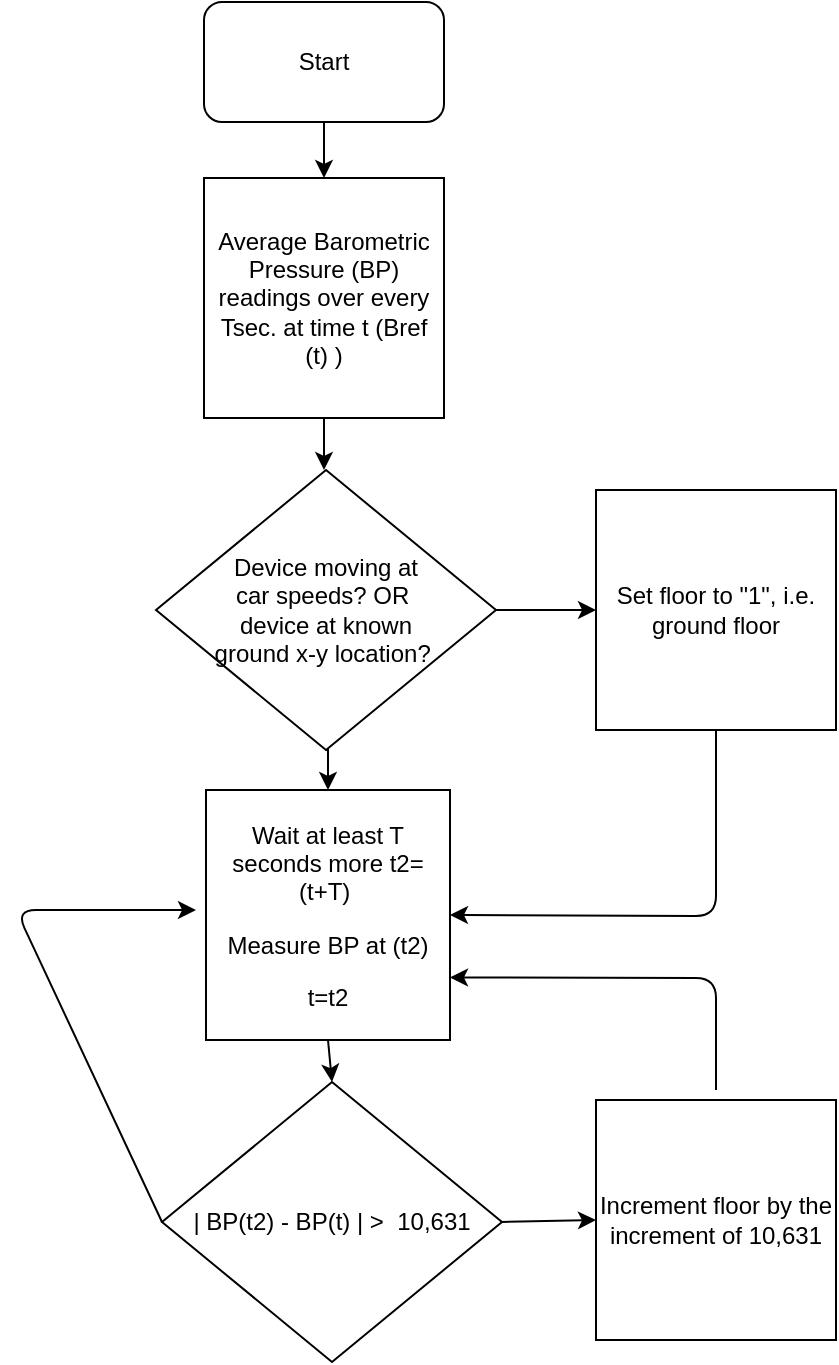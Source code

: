 <mxfile version="12.0.3" type="github" pages="1"><diagram id="XPgzt23oJg8-tGfAWz_W" name="Page-1"><mxGraphModel dx="1880" dy="840" grid="1" gridSize="10" guides="1" tooltips="1" connect="1" arrows="1" fold="1" page="1" pageScale="1" pageWidth="850" pageHeight="1100" math="0" shadow="0"><root><mxCell id="0"/><mxCell id="1" parent="0"/><mxCell id="n_sJKad15BEvRXIUVJCM-22" value="" style="group" vertex="1" connectable="0" parent="1"><mxGeometry x="240" y="26" width="410" height="680" as="geometry"/></mxCell><mxCell id="n_sJKad15BEvRXIUVJCM-1" value="Start" style="rounded=1;whiteSpace=wrap;html=1;" vertex="1" parent="n_sJKad15BEvRXIUVJCM-22"><mxGeometry x="94" width="120" height="60" as="geometry"/></mxCell><mxCell id="n_sJKad15BEvRXIUVJCM-2" value="&lt;p align=&quot;center&quot;&gt;&lt;span&gt;Set floor to &quot;1&quot;, i.e. ground floor&lt;/span&gt;&lt;/p&gt;" style="whiteSpace=wrap;html=1;aspect=fixed;" vertex="1" parent="n_sJKad15BEvRXIUVJCM-22"><mxGeometry x="290" y="244" width="120" height="120" as="geometry"/></mxCell><mxCell id="n_sJKad15BEvRXIUVJCM-13" style="edgeStyle=orthogonalEdgeStyle;rounded=0;orthogonalLoop=1;jettySize=auto;html=1;exitX=1;exitY=0.5;exitDx=0;exitDy=0;" edge="1" parent="n_sJKad15BEvRXIUVJCM-22" source="n_sJKad15BEvRXIUVJCM-3" target="n_sJKad15BEvRXIUVJCM-2"><mxGeometry relative="1" as="geometry"/></mxCell><mxCell id="n_sJKad15BEvRXIUVJCM-3" value="Device moving at &lt;br&gt;car speeds? OR&amp;nbsp;&lt;br&gt;device at known &lt;br&gt;ground x-y location?&amp;nbsp;" style="rhombus;whiteSpace=wrap;html=1;" vertex="1" parent="n_sJKad15BEvRXIUVJCM-22"><mxGeometry x="70" y="234" width="170" height="140" as="geometry"/></mxCell><mxCell id="n_sJKad15BEvRXIUVJCM-6" value="&lt;p align=&quot;center&quot;&gt;&lt;span&gt;Average Barometric Pressure (BP) readings over every Tsec. at time t (Bref (t) )&lt;/span&gt;&lt;/p&gt;" style="whiteSpace=wrap;html=1;aspect=fixed;" vertex="1" parent="n_sJKad15BEvRXIUVJCM-22"><mxGeometry x="94" y="88" width="120" height="120" as="geometry"/></mxCell><mxCell id="n_sJKad15BEvRXIUVJCM-9" value="&lt;p align=&quot;center&quot;&gt;&lt;span&gt;Wait at least T seconds more t2=(t+T)&amp;nbsp;&lt;/span&gt;&lt;/p&gt;&lt;p align=&quot;center&quot;&gt;&lt;span&gt;Measure BP at (t2)&lt;/span&gt;&lt;/p&gt;&lt;p align=&quot;center&quot;&gt;&lt;span&gt;t=t2&lt;/span&gt;&lt;/p&gt;" style="whiteSpace=wrap;html=1;aspect=fixed;" vertex="1" parent="n_sJKad15BEvRXIUVJCM-22"><mxGeometry x="95" y="394" width="122" height="125" as="geometry"/></mxCell><mxCell id="n_sJKad15BEvRXIUVJCM-10" value="| BP(t2) - BP(t) | &amp;gt;&amp;nbsp; 10,631" style="rhombus;whiteSpace=wrap;html=1;" vertex="1" parent="n_sJKad15BEvRXIUVJCM-22"><mxGeometry x="73" y="540" width="170" height="140" as="geometry"/></mxCell><mxCell id="n_sJKad15BEvRXIUVJCM-11" value="&lt;p align=&quot;center&quot;&gt;&lt;span&gt;Increment floor by the increment of 10,631&lt;/span&gt;&lt;/p&gt;" style="whiteSpace=wrap;html=1;aspect=fixed;" vertex="1" parent="n_sJKad15BEvRXIUVJCM-22"><mxGeometry x="290" y="549" width="120" height="120" as="geometry"/></mxCell><mxCell id="n_sJKad15BEvRXIUVJCM-12" value="" style="endArrow=classic;html=1;exitX=0.5;exitY=1;exitDx=0;exitDy=0;entryX=0.5;entryY=0;entryDx=0;entryDy=0;" edge="1" parent="n_sJKad15BEvRXIUVJCM-22" source="n_sJKad15BEvRXIUVJCM-9" target="n_sJKad15BEvRXIUVJCM-10"><mxGeometry width="50" height="50" relative="1" as="geometry"><mxPoint x="70" y="754" as="sourcePoint"/><mxPoint x="120" y="704" as="targetPoint"/></mxGeometry></mxCell><mxCell id="n_sJKad15BEvRXIUVJCM-14" value="" style="endArrow=classic;html=1;exitX=1;exitY=0.5;exitDx=0;exitDy=0;entryX=0;entryY=0.5;entryDx=0;entryDy=0;" edge="1" parent="n_sJKad15BEvRXIUVJCM-22" source="n_sJKad15BEvRXIUVJCM-10" target="n_sJKad15BEvRXIUVJCM-11"><mxGeometry width="50" height="50" relative="1" as="geometry"><mxPoint x="60" y="834" as="sourcePoint"/><mxPoint x="110" y="784" as="targetPoint"/></mxGeometry></mxCell><mxCell id="n_sJKad15BEvRXIUVJCM-16" value="" style="endArrow=classic;html=1;exitX=0.5;exitY=1;exitDx=0;exitDy=0;entryX=1;entryY=0.5;entryDx=0;entryDy=0;" edge="1" parent="n_sJKad15BEvRXIUVJCM-22" source="n_sJKad15BEvRXIUVJCM-2" target="n_sJKad15BEvRXIUVJCM-9"><mxGeometry width="50" height="50" relative="1" as="geometry"><mxPoint x="340" y="494" as="sourcePoint"/><mxPoint x="390" y="444" as="targetPoint"/><Array as="points"><mxPoint x="350" y="457"/></Array></mxGeometry></mxCell><mxCell id="n_sJKad15BEvRXIUVJCM-17" value="" style="endArrow=classic;html=1;entryX=1;entryY=0.75;entryDx=0;entryDy=0;" edge="1" parent="n_sJKad15BEvRXIUVJCM-22" target="n_sJKad15BEvRXIUVJCM-9"><mxGeometry width="50" height="50" relative="1" as="geometry"><mxPoint x="350" y="544" as="sourcePoint"/><mxPoint x="390" y="534" as="targetPoint"/><Array as="points"><mxPoint x="350" y="488"/></Array></mxGeometry></mxCell><mxCell id="n_sJKad15BEvRXIUVJCM-18" value="" style="endArrow=classic;html=1;exitX=0;exitY=0.5;exitDx=0;exitDy=0;" edge="1" parent="n_sJKad15BEvRXIUVJCM-22" source="n_sJKad15BEvRXIUVJCM-10"><mxGeometry width="50" height="50" relative="1" as="geometry"><mxPoint x="70" y="754" as="sourcePoint"/><mxPoint x="90" y="454" as="targetPoint"/><Array as="points"><mxPoint y="454"/></Array></mxGeometry></mxCell><mxCell id="n_sJKad15BEvRXIUVJCM-19" value="" style="endArrow=classic;html=1;exitX=0.5;exitY=1;exitDx=0;exitDy=0;" edge="1" parent="n_sJKad15BEvRXIUVJCM-22" source="n_sJKad15BEvRXIUVJCM-6"><mxGeometry width="50" height="50" relative="1" as="geometry"><mxPoint x="-10" y="754" as="sourcePoint"/><mxPoint x="154" y="234" as="targetPoint"/></mxGeometry></mxCell><mxCell id="n_sJKad15BEvRXIUVJCM-15" style="edgeStyle=orthogonalEdgeStyle;rounded=0;orthogonalLoop=1;jettySize=auto;html=1;exitX=0.5;exitY=1;exitDx=0;exitDy=0;entryX=0.5;entryY=0;entryDx=0;entryDy=0;" edge="1" parent="n_sJKad15BEvRXIUVJCM-22" source="n_sJKad15BEvRXIUVJCM-3" target="n_sJKad15BEvRXIUVJCM-9"><mxGeometry relative="1" as="geometry"/></mxCell><mxCell id="n_sJKad15BEvRXIUVJCM-21" value="" style="endArrow=classic;html=1;exitX=0.5;exitY=1;exitDx=0;exitDy=0;entryX=0.5;entryY=0;entryDx=0;entryDy=0;" edge="1" parent="n_sJKad15BEvRXIUVJCM-22" source="n_sJKad15BEvRXIUVJCM-1" target="n_sJKad15BEvRXIUVJCM-6"><mxGeometry width="50" height="50" relative="1" as="geometry"><mxPoint x="160" y="64" as="sourcePoint"/><mxPoint x="80" y="204" as="targetPoint"/></mxGeometry></mxCell></root></mxGraphModel></diagram></mxfile>